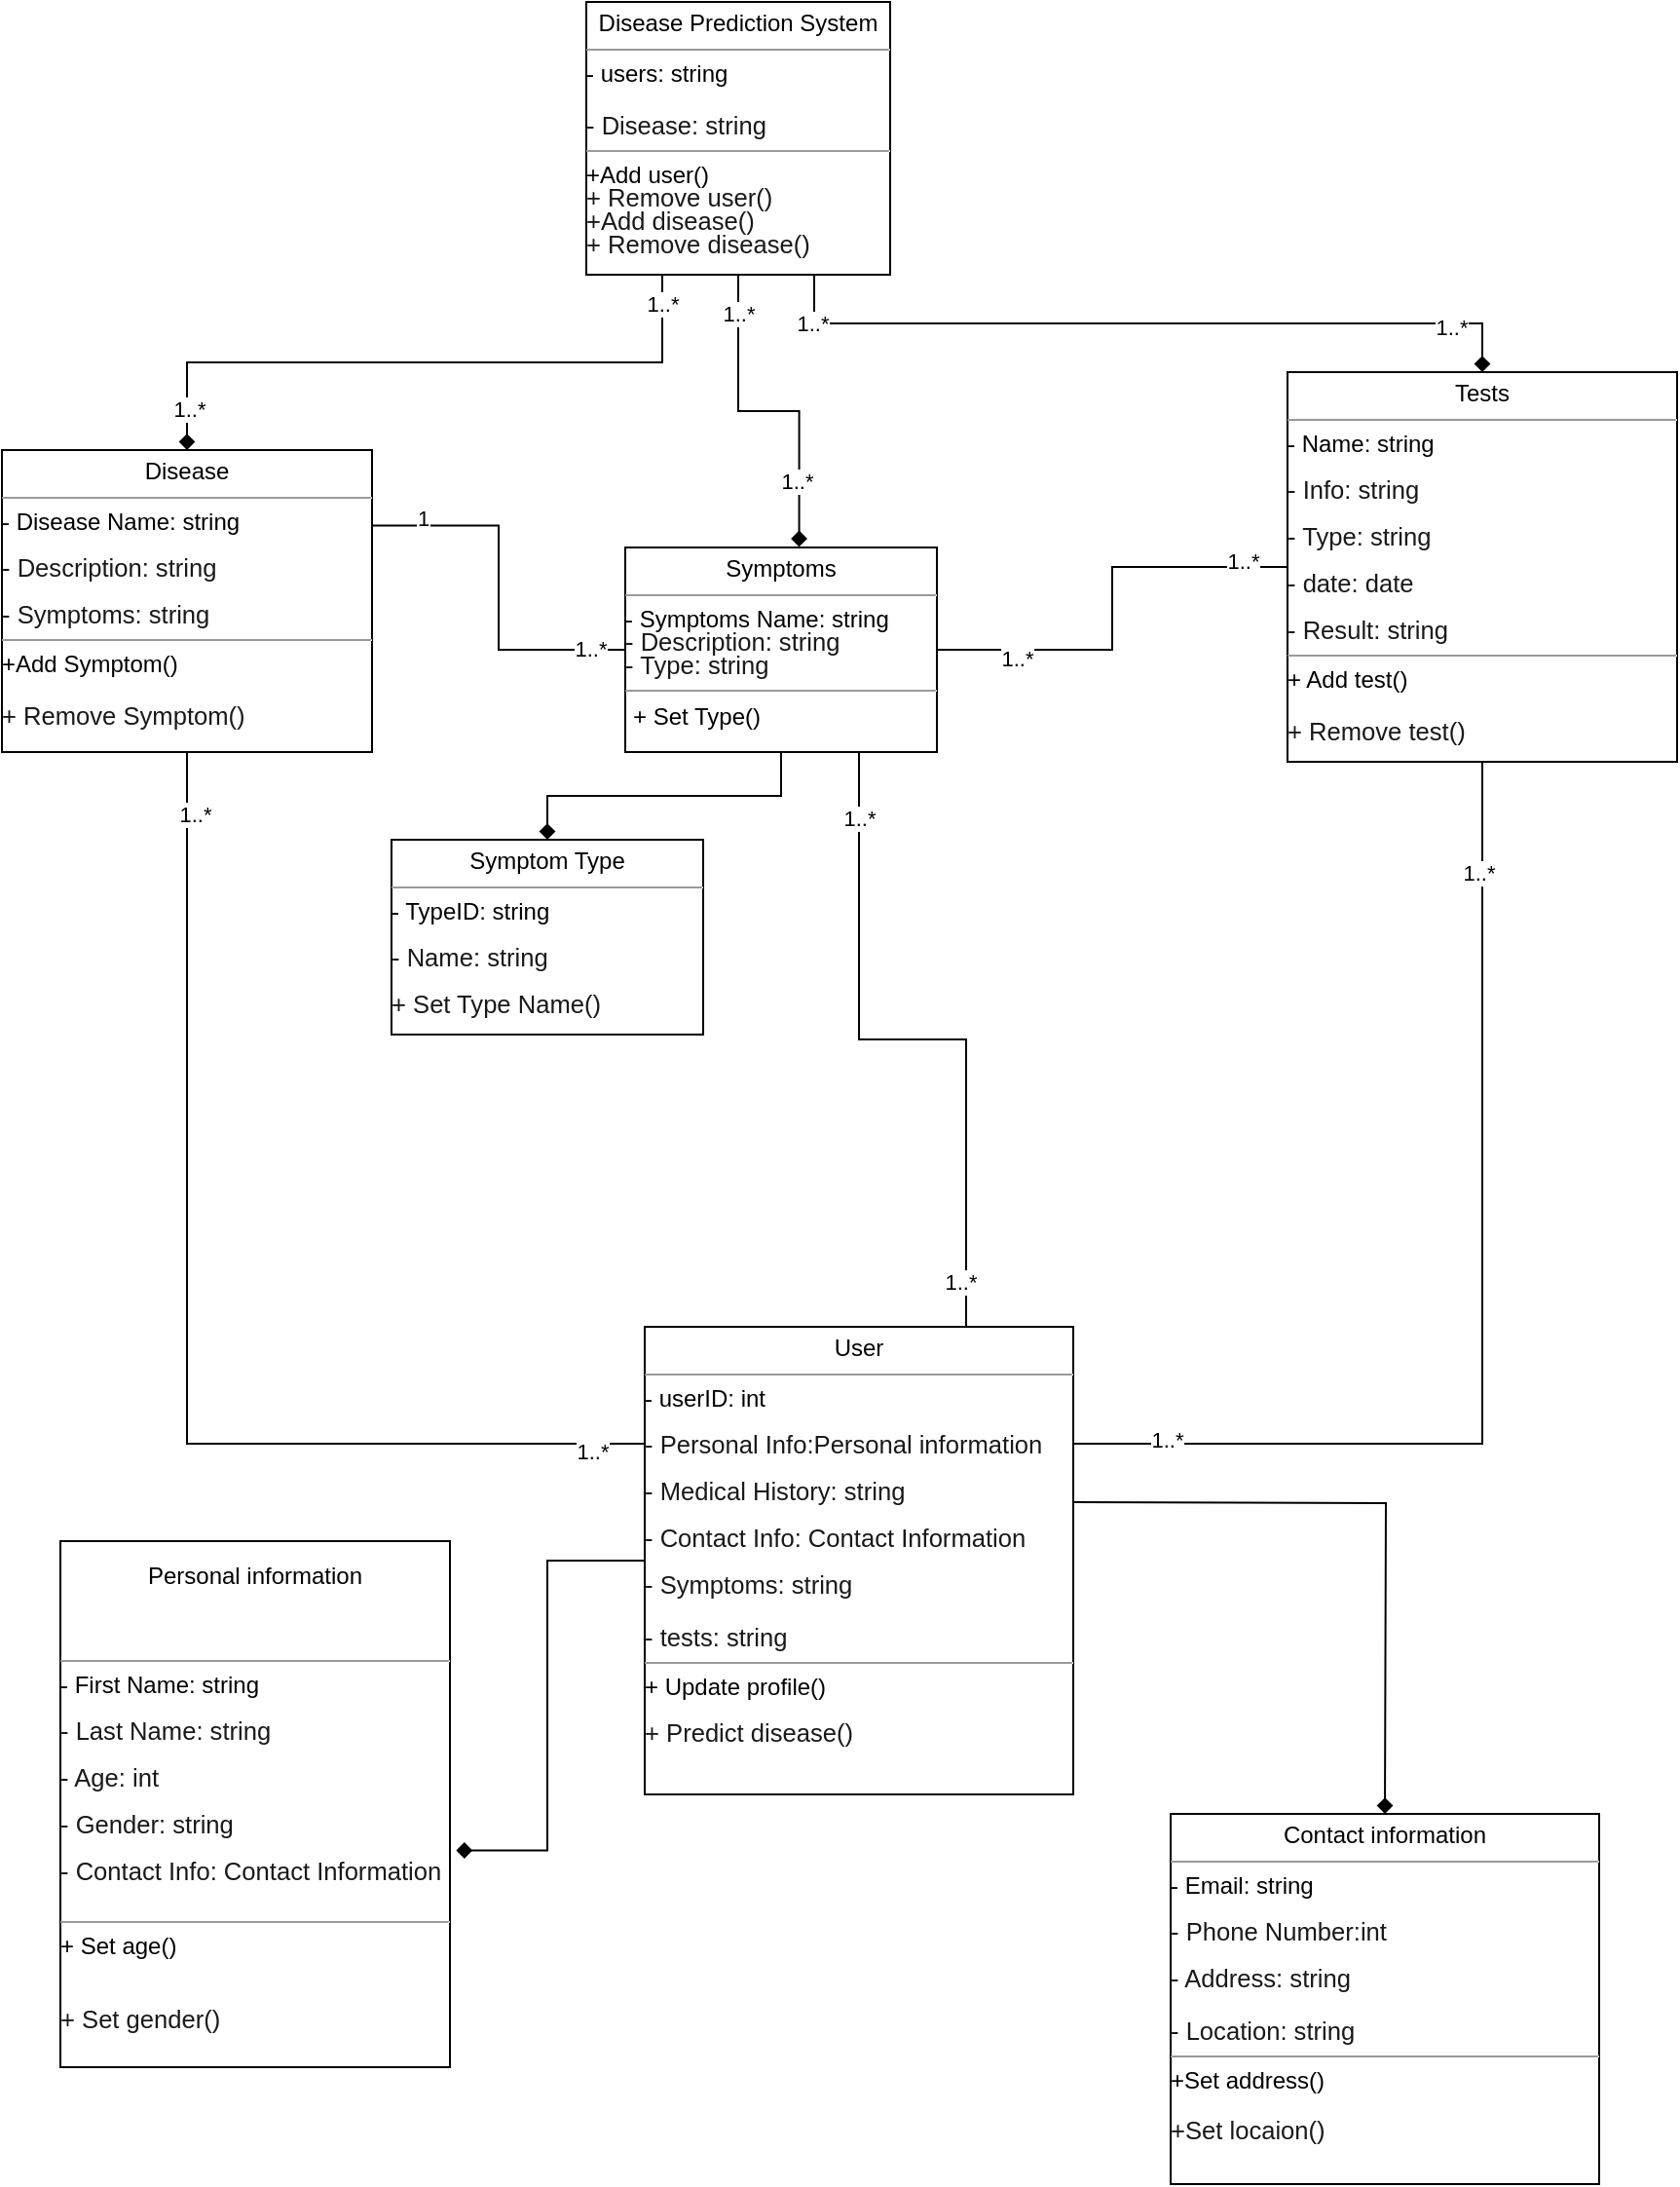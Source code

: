 <mxfile version="22.1.5" type="github">
  <diagram id="C5RBs43oDa-KdzZeNtuy" name="Page-1">
    <mxGraphModel dx="1050" dy="566" grid="1" gridSize="10" guides="1" tooltips="1" connect="1" arrows="1" fold="1" page="1" pageScale="1" pageWidth="827" pageHeight="1169" math="0" shadow="0">
      <root>
        <mxCell id="WIyWlLk6GJQsqaUBKTNV-0" />
        <mxCell id="WIyWlLk6GJQsqaUBKTNV-1" parent="WIyWlLk6GJQsqaUBKTNV-0" />
        <mxCell id="SPXnSW7W5VmlwohRPFWz-24" style="edgeStyle=orthogonalEdgeStyle;rounded=0;orthogonalLoop=1;jettySize=auto;html=1;exitX=0.25;exitY=1;exitDx=0;exitDy=0;endArrow=diamond;endFill=1;" edge="1" parent="WIyWlLk6GJQsqaUBKTNV-1" source="SPXnSW7W5VmlwohRPFWz-8" target="SPXnSW7W5VmlwohRPFWz-9">
          <mxGeometry relative="1" as="geometry" />
        </mxCell>
        <mxCell id="SPXnSW7W5VmlwohRPFWz-60" value="1..*" style="edgeLabel;html=1;align=center;verticalAlign=middle;resizable=0;points=[];" vertex="1" connectable="0" parent="SPXnSW7W5VmlwohRPFWz-24">
          <mxGeometry x="-0.912" relative="1" as="geometry">
            <mxPoint as="offset" />
          </mxGeometry>
        </mxCell>
        <mxCell id="SPXnSW7W5VmlwohRPFWz-61" value="1..*" style="edgeLabel;html=1;align=center;verticalAlign=middle;resizable=0;points=[];" vertex="1" connectable="0" parent="SPXnSW7W5VmlwohRPFWz-24">
          <mxGeometry x="0.871" y="1" relative="1" as="geometry">
            <mxPoint as="offset" />
          </mxGeometry>
        </mxCell>
        <mxCell id="SPXnSW7W5VmlwohRPFWz-26" style="edgeStyle=orthogonalEdgeStyle;rounded=0;orthogonalLoop=1;jettySize=auto;html=1;exitX=0.75;exitY=1;exitDx=0;exitDy=0;entryX=0.5;entryY=0;entryDx=0;entryDy=0;endArrow=diamond;endFill=1;" edge="1" parent="WIyWlLk6GJQsqaUBKTNV-1" source="SPXnSW7W5VmlwohRPFWz-8" target="SPXnSW7W5VmlwohRPFWz-22">
          <mxGeometry relative="1" as="geometry" />
        </mxCell>
        <mxCell id="SPXnSW7W5VmlwohRPFWz-64" value="1..*" style="edgeLabel;html=1;align=center;verticalAlign=middle;resizable=0;points=[];" vertex="1" connectable="0" parent="SPXnSW7W5VmlwohRPFWz-26">
          <mxGeometry x="-0.876" y="-1" relative="1" as="geometry">
            <mxPoint as="offset" />
          </mxGeometry>
        </mxCell>
        <mxCell id="SPXnSW7W5VmlwohRPFWz-65" value="1..*" style="edgeLabel;html=1;align=center;verticalAlign=middle;resizable=0;points=[];" vertex="1" connectable="0" parent="SPXnSW7W5VmlwohRPFWz-26">
          <mxGeometry x="0.792" y="-2" relative="1" as="geometry">
            <mxPoint as="offset" />
          </mxGeometry>
        </mxCell>
        <mxCell id="SPXnSW7W5VmlwohRPFWz-8" value="&lt;p style=&quot;margin:0px;margin-top:4px;text-align:center;&quot;&gt;Disease Prediction System&lt;br&gt;&lt;/p&gt;&lt;hr size=&quot;1&quot;&gt;&lt;p style=&quot;margin: 0px; line-height: 100%;&quot;&gt;- users: string&lt;/p&gt;&lt;p style=&quot;margin:0px;margin-left:4px;&quot;&gt;&lt;br/&gt;&lt;/p&gt;&lt;p style=&quot;margin: 0px; line-height: 100%;&quot;&gt;&lt;span style=&quot;font-family:&#39;Arial&#39;; font-size:9.6pt; color:#191919; background-color:transparent;&quot;&gt;- Disease: string&lt;/span&gt;&lt;/p&gt;&lt;hr size=&quot;1&quot;&gt;&lt;p style=&quot;margin: 0px; line-height: 100%;&quot;&gt;+Add user()&lt;/p&gt;&lt;p style=&quot;margin: 0px; line-height: 100%;&quot;&gt;&lt;span style=&quot;font-family:&#39;Arial&#39;; font-size:9.6pt; color:#191919; background-color:transparent;&quot;&gt;+ Remove user()&lt;/span&gt;&lt;/p&gt;&lt;p style=&quot;margin: 0px; line-height: 100%;&quot;&gt;&lt;span style=&quot;font-family:&#39;Arial&#39;; font-size:9.6pt; color:#191919; background-color:transparent;&quot;&gt;+Add disease()&lt;/span&gt;&lt;/p&gt;&lt;p style=&quot;margin: 0px; line-height: 100%;&quot;&gt;&lt;span style=&quot;font-family:&#39;Arial&#39;; font-size:9.6pt; color:#191919; background-color:transparent;&quot;&gt;+ Remove disease()&lt;/span&gt;&lt;/p&gt;&lt;p style=&quot;margin:0px;margin-left:4px;&quot;&gt;&lt;br/&gt;&lt;br/&gt;&lt;br/&gt;&lt;br/&gt;&lt;/p&gt;&lt;p style=&quot;margin: 0px; line-height: 100%;&quot;&gt;&lt;span style=&quot;font-family:&#39;Arial&#39;; font-size:9.6pt; color:#191919; background-color:transparent;&quot;&gt;+ Make prediction()&lt;/span&gt;&lt;/p&gt;" style="verticalAlign=top;align=left;overflow=fill;fontSize=12;fontFamily=Helvetica;html=1;whiteSpace=wrap;" vertex="1" parent="WIyWlLk6GJQsqaUBKTNV-1">
          <mxGeometry x="320" y="10" width="156" height="140" as="geometry" />
        </mxCell>
        <mxCell id="SPXnSW7W5VmlwohRPFWz-59" style="edgeStyle=orthogonalEdgeStyle;rounded=0;orthogonalLoop=1;jettySize=auto;html=1;exitX=0.5;exitY=1;exitDx=0;exitDy=0;entryX=0;entryY=0.25;entryDx=0;entryDy=0;endArrow=none;endFill=0;" edge="1" parent="WIyWlLk6GJQsqaUBKTNV-1" source="SPXnSW7W5VmlwohRPFWz-9" target="SPXnSW7W5VmlwohRPFWz-41">
          <mxGeometry relative="1" as="geometry" />
        </mxCell>
        <mxCell id="SPXnSW7W5VmlwohRPFWz-70" value="1..*" style="edgeLabel;html=1;align=center;verticalAlign=middle;resizable=0;points=[];" vertex="1" connectable="0" parent="SPXnSW7W5VmlwohRPFWz-59">
          <mxGeometry x="0.906" y="-4" relative="1" as="geometry">
            <mxPoint as="offset" />
          </mxGeometry>
        </mxCell>
        <mxCell id="SPXnSW7W5VmlwohRPFWz-71" value="1..*" style="edgeLabel;html=1;align=center;verticalAlign=middle;resizable=0;points=[];" vertex="1" connectable="0" parent="SPXnSW7W5VmlwohRPFWz-59">
          <mxGeometry x="-0.892" y="4" relative="1" as="geometry">
            <mxPoint as="offset" />
          </mxGeometry>
        </mxCell>
        <mxCell id="SPXnSW7W5VmlwohRPFWz-74" style="edgeStyle=orthogonalEdgeStyle;rounded=0;orthogonalLoop=1;jettySize=auto;html=1;exitX=1;exitY=0.25;exitDx=0;exitDy=0;endArrow=none;endFill=0;" edge="1" parent="WIyWlLk6GJQsqaUBKTNV-1" source="SPXnSW7W5VmlwohRPFWz-9" target="SPXnSW7W5VmlwohRPFWz-11">
          <mxGeometry relative="1" as="geometry" />
        </mxCell>
        <mxCell id="SPXnSW7W5VmlwohRPFWz-78" value="1" style="edgeLabel;html=1;align=center;verticalAlign=middle;resizable=0;points=[];" vertex="1" connectable="0" parent="SPXnSW7W5VmlwohRPFWz-74">
          <mxGeometry x="-0.732" y="4" relative="1" as="geometry">
            <mxPoint as="offset" />
          </mxGeometry>
        </mxCell>
        <mxCell id="SPXnSW7W5VmlwohRPFWz-79" value="1..*" style="edgeLabel;html=1;align=center;verticalAlign=middle;resizable=0;points=[];" vertex="1" connectable="0" parent="SPXnSW7W5VmlwohRPFWz-74">
          <mxGeometry x="0.814" y="2" relative="1" as="geometry">
            <mxPoint y="1" as="offset" />
          </mxGeometry>
        </mxCell>
        <mxCell id="SPXnSW7W5VmlwohRPFWz-9" value="&lt;p style=&quot;margin:0px;margin-top:4px;text-align:center;&quot;&gt;Disease&lt;br&gt;&lt;/p&gt;&lt;hr size=&quot;1&quot;&gt;&lt;p style=&quot;margin: 0px; line-height: 100%;&quot;&gt;- Disease Name: string&lt;/p&gt;&lt;p style=&quot;margin: 0px; line-height: 100%;&quot;&gt;&lt;span style=&quot;font-family:&#39;Arial&#39;; font-size:9.6pt; color:#191919; background-color:transparent;&quot;&gt;&lt;br&gt;&lt;/span&gt;&lt;/p&gt;&lt;p style=&quot;margin: 0px; line-height: 100%;&quot;&gt;&lt;span style=&quot;font-family:&#39;Arial&#39;; font-size:9.6pt; color:#191919; background-color:transparent;&quot;&gt;- Description: string&lt;/span&gt;&lt;/p&gt;&lt;p style=&quot;margin: 0px; line-height: 100%;&quot;&gt;&lt;span style=&quot;font-family:&#39;Arial&#39;; font-size:9.6pt; color:#191919; background-color:transparent;&quot;&gt;&lt;br&gt;&lt;/span&gt;&lt;/p&gt;&lt;p style=&quot;margin: 0px; line-height: 100%;&quot;&gt;&lt;span style=&quot;font-family:&#39;Arial&#39;; font-size:9.6pt; color:#191919; background-color:transparent;&quot;&gt;- Symptoms: string&lt;/span&gt;&lt;/p&gt;&lt;hr size=&quot;1&quot;&gt;&lt;p style=&quot;margin: 0px; line-height: 100%;&quot;&gt;+Add Symptom()&lt;/p&gt;&lt;p style=&quot;margin:0px;margin-left:4px;&quot;&gt;&lt;br&gt;&lt;/p&gt;&lt;p style=&quot;margin: 0px; line-height: 100%;&quot;&gt;&lt;span style=&quot;font-family:&#39;Arial&#39;; font-size:9.6pt; color:#191919;&quot;&gt;+ Remove Symptom()&lt;/span&gt;&lt;/p&gt;" style="verticalAlign=top;align=left;overflow=fill;fontSize=12;fontFamily=Helvetica;html=1;whiteSpace=wrap;" vertex="1" parent="WIyWlLk6GJQsqaUBKTNV-1">
          <mxGeometry x="20" y="240" width="190" height="155" as="geometry" />
        </mxCell>
        <mxCell id="SPXnSW7W5VmlwohRPFWz-46" style="edgeStyle=orthogonalEdgeStyle;rounded=0;orthogonalLoop=1;jettySize=auto;html=1;exitX=0.5;exitY=1;exitDx=0;exitDy=0;entryX=0.5;entryY=0;entryDx=0;entryDy=0;endArrow=diamond;endFill=1;" edge="1" parent="WIyWlLk6GJQsqaUBKTNV-1" source="SPXnSW7W5VmlwohRPFWz-11" target="SPXnSW7W5VmlwohRPFWz-35">
          <mxGeometry relative="1" as="geometry" />
        </mxCell>
        <mxCell id="SPXnSW7W5VmlwohRPFWz-58" style="edgeStyle=orthogonalEdgeStyle;rounded=0;orthogonalLoop=1;jettySize=auto;html=1;exitX=0.75;exitY=1;exitDx=0;exitDy=0;entryX=0.75;entryY=0;entryDx=0;entryDy=0;endArrow=none;endFill=0;" edge="1" parent="WIyWlLk6GJQsqaUBKTNV-1" source="SPXnSW7W5VmlwohRPFWz-11" target="SPXnSW7W5VmlwohRPFWz-41">
          <mxGeometry relative="1" as="geometry" />
        </mxCell>
        <mxCell id="SPXnSW7W5VmlwohRPFWz-68" value="1..*" style="edgeLabel;html=1;align=center;verticalAlign=middle;resizable=0;points=[];" vertex="1" connectable="0" parent="SPXnSW7W5VmlwohRPFWz-58">
          <mxGeometry x="0.865" y="-3" relative="1" as="geometry">
            <mxPoint as="offset" />
          </mxGeometry>
        </mxCell>
        <mxCell id="SPXnSW7W5VmlwohRPFWz-69" value="1..*" style="edgeLabel;html=1;align=center;verticalAlign=middle;resizable=0;points=[];" vertex="1" connectable="0" parent="SPXnSW7W5VmlwohRPFWz-58">
          <mxGeometry x="-0.807" relative="1" as="geometry">
            <mxPoint as="offset" />
          </mxGeometry>
        </mxCell>
        <mxCell id="SPXnSW7W5VmlwohRPFWz-77" style="edgeStyle=orthogonalEdgeStyle;rounded=0;orthogonalLoop=1;jettySize=auto;html=1;exitX=1;exitY=0.5;exitDx=0;exitDy=0;entryX=0;entryY=0.5;entryDx=0;entryDy=0;endArrow=none;endFill=0;" edge="1" parent="WIyWlLk6GJQsqaUBKTNV-1" source="SPXnSW7W5VmlwohRPFWz-11" target="SPXnSW7W5VmlwohRPFWz-22">
          <mxGeometry relative="1" as="geometry" />
        </mxCell>
        <mxCell id="SPXnSW7W5VmlwohRPFWz-80" value="1..*" style="edgeLabel;html=1;align=center;verticalAlign=middle;resizable=0;points=[];" vertex="1" connectable="0" parent="SPXnSW7W5VmlwohRPFWz-77">
          <mxGeometry x="-0.631" y="-3" relative="1" as="geometry">
            <mxPoint y="1" as="offset" />
          </mxGeometry>
        </mxCell>
        <mxCell id="SPXnSW7W5VmlwohRPFWz-81" value="1..*" style="edgeLabel;html=1;align=center;verticalAlign=middle;resizable=0;points=[];" vertex="1" connectable="0" parent="SPXnSW7W5VmlwohRPFWz-77">
          <mxGeometry x="0.793" y="3" relative="1" as="geometry">
            <mxPoint as="offset" />
          </mxGeometry>
        </mxCell>
        <mxCell id="SPXnSW7W5VmlwohRPFWz-11" value="&lt;p style=&quot;margin:0px;margin-top:4px;text-align:center;&quot;&gt;Symptoms&lt;br&gt;&lt;/p&gt;&lt;hr size=&quot;1&quot;&gt;&lt;p style=&quot;margin: 0px; line-height: 100%;&quot;&gt;- Symptoms Name: string&lt;/p&gt;&lt;p style=&quot;margin: 0px; line-height: 100%;&quot;&gt;&lt;span style=&quot;font-family:&#39;Arial&#39;; font-size:9.6pt; color:#191919; background-color:transparent;&quot;&gt;- Description: string&lt;/span&gt;&lt;/p&gt;&lt;p style=&quot;margin: 0px; line-height: 100%;&quot;&gt;&lt;span style=&quot;font-family:&#39;Arial&#39;; font-size:9.6pt; color:#191919; background-color:transparent;&quot;&gt;- Type: string&lt;/span&gt;&lt;/p&gt;&lt;hr size=&quot;1&quot;&gt;&lt;p style=&quot;margin:0px;margin-left:4px;&quot;&gt;+ Set Type()&lt;br&gt;&lt;/p&gt;" style="verticalAlign=top;align=left;overflow=fill;fontSize=12;fontFamily=Helvetica;html=1;whiteSpace=wrap;" vertex="1" parent="WIyWlLk6GJQsqaUBKTNV-1">
          <mxGeometry x="340" y="290" width="160" height="105" as="geometry" />
        </mxCell>
        <mxCell id="SPXnSW7W5VmlwohRPFWz-57" style="edgeStyle=orthogonalEdgeStyle;rounded=0;orthogonalLoop=1;jettySize=auto;html=1;exitX=0.5;exitY=1;exitDx=0;exitDy=0;entryX=1;entryY=0.25;entryDx=0;entryDy=0;endArrow=none;endFill=0;" edge="1" parent="WIyWlLk6GJQsqaUBKTNV-1" source="SPXnSW7W5VmlwohRPFWz-22" target="SPXnSW7W5VmlwohRPFWz-41">
          <mxGeometry relative="1" as="geometry" />
        </mxCell>
        <mxCell id="SPXnSW7W5VmlwohRPFWz-66" value="1..*" style="edgeLabel;html=1;align=center;verticalAlign=middle;resizable=0;points=[];" vertex="1" connectable="0" parent="SPXnSW7W5VmlwohRPFWz-57">
          <mxGeometry x="0.83" y="-2" relative="1" as="geometry">
            <mxPoint as="offset" />
          </mxGeometry>
        </mxCell>
        <mxCell id="SPXnSW7W5VmlwohRPFWz-67" value="1..*" style="edgeLabel;html=1;align=center;verticalAlign=middle;resizable=0;points=[];" vertex="1" connectable="0" parent="SPXnSW7W5VmlwohRPFWz-57">
          <mxGeometry x="-0.799" y="-2" relative="1" as="geometry">
            <mxPoint as="offset" />
          </mxGeometry>
        </mxCell>
        <mxCell id="SPXnSW7W5VmlwohRPFWz-22" value="&lt;p style=&quot;margin:0px;margin-top:4px;text-align:center;&quot;&gt;Tests&lt;br&gt;&lt;/p&gt;&lt;hr size=&quot;1&quot;&gt;&lt;p style=&quot;margin: 0px; line-height: 100%;&quot;&gt;- Name: string&lt;/p&gt;&lt;p style=&quot;margin: 0px; line-height: 100%;&quot;&gt;&lt;span style=&quot;font-family:&#39;Arial&#39;; font-size:9.6pt; color:#191919; background-color:transparent;&quot;&gt;&lt;br&gt;&lt;/span&gt;&lt;/p&gt;&lt;p style=&quot;margin: 0px; line-height: 100%;&quot;&gt;&lt;span style=&quot;font-family:&#39;Arial&#39;; font-size:9.6pt; color:#191919; background-color:transparent;&quot;&gt;- Info: string&lt;/span&gt;&lt;/p&gt;&lt;p style=&quot;margin: 0px; line-height: 100%;&quot;&gt;&lt;span style=&quot;font-family:&#39;Arial&#39;; font-size:9.6pt; color:#191919; background-color:transparent;&quot;&gt;&lt;br&gt;&lt;/span&gt;&lt;/p&gt;&lt;p style=&quot;margin: 0px; line-height: 100%;&quot;&gt;&lt;span style=&quot;font-family:&#39;Arial&#39;; font-size:9.6pt; color:#191919; background-color:transparent;&quot;&gt;- Type: string&lt;/span&gt;&lt;/p&gt;&lt;p style=&quot;margin: 0px; line-height: 100%;&quot;&gt;&lt;span style=&quot;font-family:&#39;Arial&#39;; font-size:9.6pt; color:#191919; background-color:transparent;&quot;&gt;&lt;br&gt;&lt;/span&gt;&lt;/p&gt;&lt;p style=&quot;margin: 0px; line-height: 100%;&quot;&gt;&lt;span style=&quot;font-family:&#39;Arial&#39;; font-size:9.6pt; color:#191919; background-color:transparent;&quot;&gt;- date: date&lt;/span&gt;&lt;/p&gt;&lt;p style=&quot;margin: 0px; line-height: 100%;&quot;&gt;&lt;span style=&quot;font-family:&#39;Arial&#39;; font-size:9.6pt; color:#191919; background-color:transparent;&quot;&gt;&lt;br&gt;&lt;/span&gt;&lt;/p&gt;&lt;p style=&quot;margin: 0px; line-height: 100%;&quot;&gt;&lt;span style=&quot;font-family:&#39;Arial&#39;; font-size:9.6pt; color:#191919; background-color:transparent;&quot;&gt;- Result: string&lt;/span&gt;&lt;/p&gt;&lt;hr size=&quot;1&quot;&gt;&lt;p style=&quot;margin: 0px; line-height: 100%;&quot;&gt;+ Add test()&lt;/p&gt;&lt;p style=&quot;margin:0px;margin-left:4px;&quot;&gt;&lt;br&gt;&lt;/p&gt;&lt;p style=&quot;margin: 0px; line-height: 100%;&quot;&gt;&lt;span style=&quot;font-family:&#39;Arial&#39;; font-size:9.6pt; color:#191919;&quot;&gt;+ Remove test()&lt;/span&gt;&lt;/p&gt;" style="verticalAlign=top;align=left;overflow=fill;fontSize=12;fontFamily=Helvetica;html=1;whiteSpace=wrap;" vertex="1" parent="WIyWlLk6GJQsqaUBKTNV-1">
          <mxGeometry x="680" y="200" width="200" height="200" as="geometry" />
        </mxCell>
        <mxCell id="SPXnSW7W5VmlwohRPFWz-25" style="edgeStyle=orthogonalEdgeStyle;rounded=0;orthogonalLoop=1;jettySize=auto;html=1;exitX=0.5;exitY=1;exitDx=0;exitDy=0;entryX=0.558;entryY=-0.003;entryDx=0;entryDy=0;entryPerimeter=0;endArrow=diamond;endFill=1;" edge="1" parent="WIyWlLk6GJQsqaUBKTNV-1" source="SPXnSW7W5VmlwohRPFWz-8" target="SPXnSW7W5VmlwohRPFWz-11">
          <mxGeometry relative="1" as="geometry" />
        </mxCell>
        <mxCell id="SPXnSW7W5VmlwohRPFWz-62" value="1..*" style="edgeLabel;html=1;align=center;verticalAlign=middle;resizable=0;points=[];" vertex="1" connectable="0" parent="SPXnSW7W5VmlwohRPFWz-25">
          <mxGeometry x="-0.769" relative="1" as="geometry">
            <mxPoint as="offset" />
          </mxGeometry>
        </mxCell>
        <mxCell id="SPXnSW7W5VmlwohRPFWz-63" value="1..*" style="edgeLabel;html=1;align=center;verticalAlign=middle;resizable=0;points=[];" vertex="1" connectable="0" parent="SPXnSW7W5VmlwohRPFWz-25">
          <mxGeometry x="0.611" y="-2" relative="1" as="geometry">
            <mxPoint as="offset" />
          </mxGeometry>
        </mxCell>
        <mxCell id="SPXnSW7W5VmlwohRPFWz-35" value="&lt;p style=&quot;margin:0px;margin-top:4px;text-align:center;&quot;&gt;Symptom Type&lt;br&gt;&lt;/p&gt;&lt;hr size=&quot;1&quot;&gt;&lt;p style=&quot;margin: 0px; line-height: 100%;&quot;&gt;- TypeID: string&lt;/p&gt;&lt;p style=&quot;margin: 0px; line-height: 100%;&quot;&gt;&lt;span style=&quot;font-family:&#39;Arial&#39;; font-size:9.6pt; color:#191919; background-color:transparent;&quot;&gt;&lt;br&gt;&lt;/span&gt;&lt;/p&gt;&lt;p style=&quot;margin: 0px; line-height: 100%;&quot;&gt;&lt;span style=&quot;font-family:&#39;Arial&#39;; font-size:9.6pt; color:#191919; background-color:transparent;&quot;&gt;- Name: string&lt;/span&gt;&lt;/p&gt;&lt;p style=&quot;margin: 0px; line-height: 100%;&quot;&gt;&lt;span style=&quot;font-family:&#39;Arial&#39;; font-size:9.6pt; color:#191919;&quot;&gt;&lt;br&gt;&lt;/span&gt;&lt;/p&gt;&lt;p style=&quot;margin: 0px; line-height: 100%;&quot;&gt;&lt;span style=&quot;font-family:&#39;Arial&#39;; font-size:9.6pt; color:#191919;&quot;&gt;+ Set Type Name()&lt;/span&gt;&lt;/p&gt;" style="verticalAlign=top;align=left;overflow=fill;fontSize=12;fontFamily=Helvetica;html=1;whiteSpace=wrap;" vertex="1" parent="WIyWlLk6GJQsqaUBKTNV-1">
          <mxGeometry x="220" y="440" width="160" height="100" as="geometry" />
        </mxCell>
        <mxCell id="SPXnSW7W5VmlwohRPFWz-40" value="" style="endArrow=none;html=1;rounded=0;exitX=0.5;exitY=0;exitDx=0;exitDy=0;dashed=1;endFill=0;strokeColor=none;startArrow=open;startFill=0;" edge="1" parent="WIyWlLk6GJQsqaUBKTNV-1" source="SPXnSW7W5VmlwohRPFWz-35">
          <mxGeometry width="50" height="50" relative="1" as="geometry">
            <mxPoint x="364" y="400" as="sourcePoint" />
            <mxPoint x="414" y="350" as="targetPoint" />
          </mxGeometry>
        </mxCell>
        <mxCell id="SPXnSW7W5VmlwohRPFWz-52" style="edgeStyle=orthogonalEdgeStyle;rounded=0;orthogonalLoop=1;jettySize=auto;html=1;exitX=1;exitY=0.25;exitDx=0;exitDy=0;entryX=0.5;entryY=0;entryDx=0;entryDy=0;endArrow=diamond;endFill=1;" edge="1" parent="WIyWlLk6GJQsqaUBKTNV-1">
          <mxGeometry relative="1" as="geometry">
            <mxPoint x="570" y="780" as="sourcePoint" />
            <mxPoint x="730" y="940" as="targetPoint" />
          </mxGeometry>
        </mxCell>
        <mxCell id="SPXnSW7W5VmlwohRPFWz-41" value="&lt;p style=&quot;margin:0px;margin-top:4px;text-align:center;&quot;&gt;User&lt;br&gt;&lt;/p&gt;&lt;hr size=&quot;1&quot;&gt;&lt;p style=&quot;margin: 0px; line-height: 100%;&quot;&gt;- userID: int&lt;/p&gt;&lt;p style=&quot;margin: 0px; line-height: 100%;&quot;&gt;&lt;span style=&quot;font-family:&#39;Arial&#39;; font-size:9.6pt; color:#191919; background-color:transparent;&quot;&gt;&lt;br&gt;&lt;/span&gt;&lt;/p&gt;&lt;p style=&quot;margin: 0px; line-height: 100%;&quot;&gt;&lt;span style=&quot;font-family:&#39;Arial&#39;; font-size:9.6pt; color:#191919; background-color:transparent;&quot;&gt;- Personal Info:Personal information&lt;/span&gt;&lt;/p&gt;&lt;p style=&quot;margin: 0px; line-height: 100%;&quot;&gt;&lt;span style=&quot;background-color: transparent; color: rgb(25, 25, 25); font-family: Arial; font-size: 9.6pt;&quot;&gt;&lt;br&gt;&lt;/span&gt;&lt;/p&gt;&lt;p style=&quot;margin: 0px; line-height: 100%;&quot;&gt;&lt;span style=&quot;background-color: transparent; color: rgb(25, 25, 25); font-family: Arial; font-size: 9.6pt;&quot;&gt;- Medical History: string&lt;/span&gt;&lt;br&gt;&lt;/p&gt;&lt;p style=&quot;margin: 0px; line-height: 100%;&quot;&gt;&lt;span style=&quot;font-family:&#39;Arial&#39;; font-size:9.6pt; color:#191919; background-color:transparent;&quot;&gt;&lt;br&gt;&lt;/span&gt;&lt;/p&gt;&lt;p style=&quot;margin: 0px; line-height: 100%;&quot;&gt;&lt;span style=&quot;font-family:&#39;Arial&#39;; font-size:9.6pt; color:#191919; background-color:transparent;&quot;&gt;- Contact Info: Contact Information  &lt;/span&gt;&lt;/p&gt;&lt;p style=&quot;margin: 0px; line-height: 100%;&quot;&gt;&lt;span style=&quot;font-family:&#39;Arial&#39;; font-size:9.6pt; color:#191919; background-color:transparent;&quot;&gt;&lt;br&gt;&lt;/span&gt;&lt;/p&gt;&lt;p style=&quot;margin: 0px; line-height: 100%;&quot;&gt;&lt;span style=&quot;font-family:&#39;Arial&#39;; font-size:9.6pt; color:#191919; background-color:transparent;&quot;&gt;- Symptoms: string&lt;/span&gt;&lt;/p&gt;&lt;p style=&quot;margin:0px;margin-left:4px;&quot;&gt;&lt;br&gt;&lt;/p&gt;&lt;p style=&quot;margin: 0px; line-height: 100%;&quot;&gt;&lt;span style=&quot;font-family:&#39;Arial&#39;; font-size:9.6pt; color:#191919; background-color:transparent;&quot;&gt;- tests: string&lt;/span&gt;&lt;/p&gt;&lt;hr size=&quot;1&quot;&gt;&lt;p style=&quot;margin: 0px; line-height: 100%;&quot;&gt;+ Update profile()&lt;/p&gt;&lt;p style=&quot;margin: 0px; line-height: 100%;&quot;&gt;&lt;span style=&quot;font-family:&#39;Arial&#39;; font-size:9.6pt; color:#191919; background-color:transparent;&quot;&gt;&lt;br&gt;&lt;/span&gt;&lt;/p&gt;&lt;p style=&quot;margin: 0px; line-height: 100%;&quot;&gt;&lt;span style=&quot;font-family:&#39;Arial&#39;; font-size:9.6pt; color:#191919; background-color:transparent;&quot;&gt;+ Predict disease()&lt;/span&gt;&lt;/p&gt;&lt;p style=&quot;margin:0px;margin-left:4px;&quot;&gt;&lt;br&gt;&lt;br&gt;&lt;/p&gt;&lt;p style=&quot;margin: 0px; line-height: 100%; font-family: Arial; font-size: 9.6pt; color: rgb(25, 25, 25);&quot;&gt;&lt;br&gt;&lt;/p&gt;" style="verticalAlign=top;align=left;overflow=fill;fontSize=12;fontFamily=Helvetica;html=1;whiteSpace=wrap;" vertex="1" parent="WIyWlLk6GJQsqaUBKTNV-1">
          <mxGeometry x="350" y="690" width="220" height="240" as="geometry" />
        </mxCell>
        <mxCell id="SPXnSW7W5VmlwohRPFWz-42" value="&lt;p style=&quot;margin: 0px; line-height: 100%;&quot; align=&quot;center&quot;&gt;&lt;br&gt;&lt;/p&gt;&lt;p style=&quot;margin: 0px; line-height: 100%;&quot; align=&quot;center&quot;&gt;Personal information&lt;/p&gt;&lt;p style=&quot;margin:0px;margin-top:4px;text-align:center;&quot;&gt;&lt;br&gt;&lt;/p&gt;&lt;p style=&quot;margin: 0px; line-height: 100%; font-family: Arial; font-size: 9.6pt; color: rgb(25, 25, 25);&quot; align=&quot;center&quot;&gt;&lt;br&gt;&lt;/p&gt;&lt;hr size=&quot;1&quot;&gt;&lt;p style=&quot;margin: 0px; line-height: 100%;&quot;&gt;- First Name: string&lt;/p&gt;&lt;p style=&quot;margin: 0px; line-height: 100%;&quot;&gt;&lt;br&gt;&lt;/p&gt;&lt;p style=&quot;margin: 0px; line-height: 100%;&quot;&gt;&lt;span style=&quot;font-family:&#39;Arial&#39;; font-size:9.6pt; color:#191919; background-color:transparent;&quot;&gt;- Last Name: string&lt;/span&gt;&lt;/p&gt;&lt;p style=&quot;margin: 0px; line-height: 100%;&quot;&gt;&lt;span style=&quot;font-family:&#39;Arial&#39;; font-size:9.6pt; color:#191919; background-color:transparent;&quot;&gt;&lt;br&gt;&lt;/span&gt;&lt;/p&gt;&lt;p style=&quot;margin: 0px; line-height: 100%;&quot;&gt;&lt;span style=&quot;font-family:&#39;Arial&#39;; font-size:9.6pt; color:#191919; background-color:transparent;&quot;&gt;- Age: int&lt;/span&gt;&lt;/p&gt;&lt;p style=&quot;margin: 0px; line-height: 100%;&quot;&gt;&lt;span style=&quot;font-family:&#39;Arial&#39;; font-size:9.6pt; color:#191919; background-color:transparent;&quot;&gt;&lt;br&gt;&lt;/span&gt;&lt;/p&gt;&lt;p style=&quot;margin: 0px; line-height: 100%;&quot;&gt;&lt;span style=&quot;font-family:&#39;Arial&#39;; font-size:9.6pt; color:#191919; background-color:transparent;&quot;&gt;- Gender: string&lt;/span&gt;&lt;/p&gt;&lt;p style=&quot;margin: 0px; line-height: 100%;&quot;&gt;&lt;span style=&quot;font-family:&#39;Arial&#39;; font-size:9.6pt; color:#191919; background-color:transparent;&quot;&gt;&lt;br&gt;&lt;/span&gt;&lt;/p&gt;&lt;p style=&quot;margin: 0px; line-height: 100%;&quot;&gt;&lt;span style=&quot;font-family:&#39;Arial&#39;; font-size:9.6pt; color:#191919; background-color:transparent;&quot;&gt;- Contact Info: Contact Information&lt;/span&gt;&lt;/p&gt;&lt;p style=&quot;margin: 0px; line-height: 100%; font-family: Arial; font-size: 9.6pt; color: rgb(25, 25, 25);&quot;&gt;&lt;br&gt;&lt;/p&gt;&lt;hr size=&quot;1&quot;&gt;&lt;p style=&quot;margin: 0px; line-height: 100%;&quot;&gt;+ Set age()&lt;/p&gt;&lt;p style=&quot;margin:0px;margin-left:4px;&quot;&gt;&lt;br/&gt;&lt;/p&gt;&lt;p style=&quot;margin: 0px; line-height: 100%;&quot;&gt;&lt;span style=&quot;font-family:&#39;Arial&#39;; font-size:9.6pt; color:#191919; background-color:transparent;&quot;&gt;&lt;br&gt;&lt;/span&gt;&lt;/p&gt;&lt;p style=&quot;margin: 0px; line-height: 100%;&quot;&gt;&lt;span style=&quot;font-family:&#39;Arial&#39;; font-size:9.6pt; color:#191919; background-color:transparent;&quot;&gt;+ Set gender()&lt;/span&gt;&lt;/p&gt;" style="verticalAlign=top;align=left;overflow=fill;fontSize=12;fontFamily=Helvetica;html=1;whiteSpace=wrap;" vertex="1" parent="WIyWlLk6GJQsqaUBKTNV-1">
          <mxGeometry x="50" y="800" width="200" height="270" as="geometry" />
        </mxCell>
        <mxCell id="SPXnSW7W5VmlwohRPFWz-43" value="&lt;p style=&quot;margin:0px;margin-top:4px;text-align:center;&quot;&gt;Contact information&lt;br&gt;&lt;/p&gt;&lt;hr size=&quot;1&quot;&gt;&lt;p style=&quot;margin: 0px; line-height: 100%;&quot;&gt;- Email: string&lt;/p&gt;&lt;p style=&quot;margin: 0px; line-height: 100%;&quot;&gt;&lt;span style=&quot;font-family:&#39;Arial&#39;; font-size:9.6pt; color:#191919; background-color:transparent;&quot;&gt;&lt;br&gt;&lt;/span&gt;&lt;/p&gt;&lt;p style=&quot;margin: 0px; line-height: 100%;&quot;&gt;&lt;span style=&quot;font-family:&#39;Arial&#39;; font-size:9.6pt; color:#191919; background-color:transparent;&quot;&gt;- Phone Number:int&lt;/span&gt;&lt;/p&gt;&lt;p style=&quot;margin: 0px; line-height: 100%;&quot;&gt;&lt;span style=&quot;font-family:&#39;Arial&#39;; font-size:9.6pt; color:#191919; background-color:transparent;&quot;&gt;&lt;br&gt;&lt;/span&gt;&lt;/p&gt;&lt;p style=&quot;margin: 0px; line-height: 100%;&quot;&gt;&lt;span style=&quot;font-family:&#39;Arial&#39;; font-size:9.6pt; color:#191919; background-color:transparent;&quot;&gt;- Address: string&lt;/span&gt;&lt;/p&gt;&lt;p style=&quot;margin:0px;margin-left:4px;&quot;&gt;&lt;br&gt;&lt;/p&gt;&lt;p style=&quot;margin: 0px; line-height: 100%;&quot;&gt;&lt;span style=&quot;font-family:&#39;Arial&#39;; font-size:9.6pt; color:#191919; background-color:transparent;&quot;&gt;- Location: string&lt;/span&gt;&lt;/p&gt;&lt;hr size=&quot;1&quot;&gt;&lt;p style=&quot;margin: 0px; line-height: 100%;&quot;&gt;+Set address()&lt;/p&gt;&lt;p style=&quot;margin:0px;margin-left:4px;&quot;&gt;&lt;br&gt;&lt;/p&gt;&lt;p style=&quot;margin: 0px; line-height: 100%;&quot;&gt;&lt;span style=&quot;font-family:&#39;Arial&#39;; font-size:9.6pt; color:#191919; background-color:transparent;&quot;&gt;+Set locaion()&lt;/span&gt;&lt;/p&gt;" style="verticalAlign=top;align=left;overflow=fill;fontSize=12;fontFamily=Helvetica;html=1;whiteSpace=wrap;" vertex="1" parent="WIyWlLk6GJQsqaUBKTNV-1">
          <mxGeometry x="620" y="940" width="220" height="190" as="geometry" />
        </mxCell>
        <mxCell id="SPXnSW7W5VmlwohRPFWz-54" style="edgeStyle=orthogonalEdgeStyle;rounded=0;orthogonalLoop=1;jettySize=auto;html=1;exitX=0;exitY=0.5;exitDx=0;exitDy=0;entryX=1.016;entryY=0.588;entryDx=0;entryDy=0;entryPerimeter=0;endArrow=diamond;endFill=1;" edge="1" parent="WIyWlLk6GJQsqaUBKTNV-1" source="SPXnSW7W5VmlwohRPFWz-41" target="SPXnSW7W5VmlwohRPFWz-42">
          <mxGeometry relative="1" as="geometry" />
        </mxCell>
      </root>
    </mxGraphModel>
  </diagram>
</mxfile>
